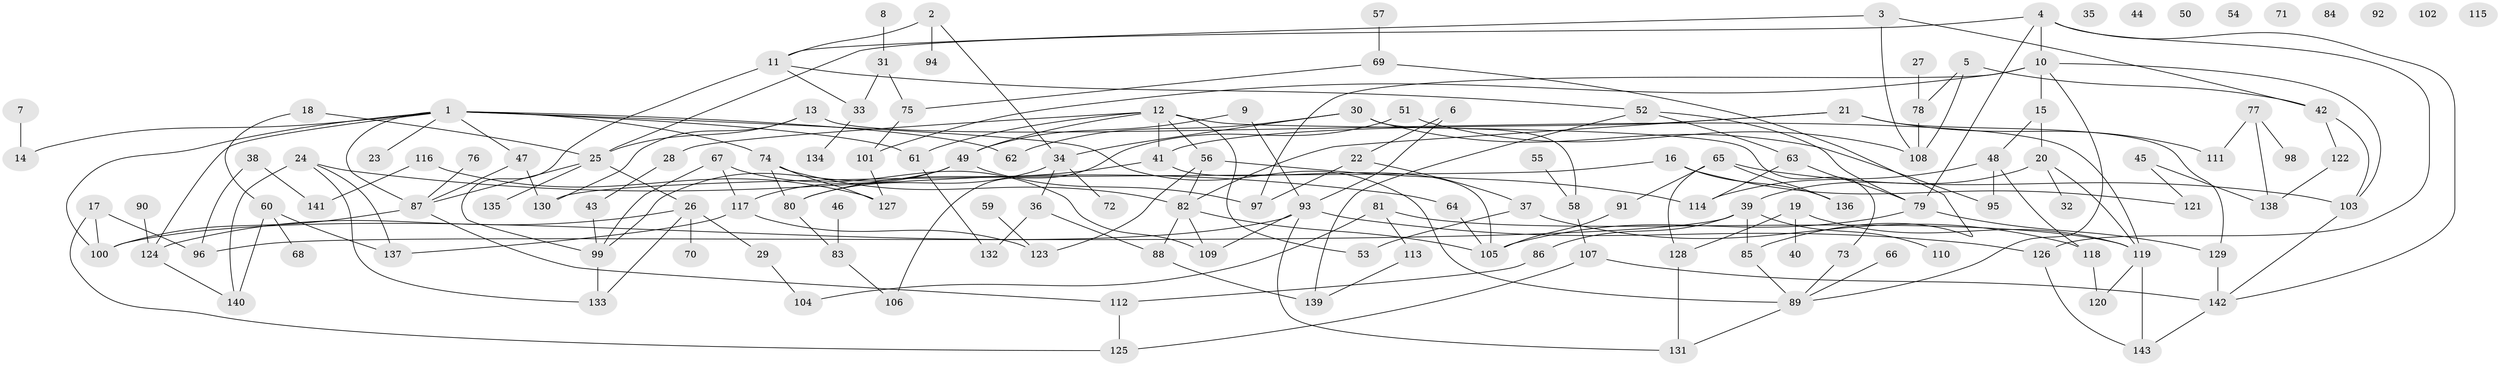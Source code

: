 // Generated by graph-tools (version 1.1) at 2025/25/03/09/25 03:25:14]
// undirected, 143 vertices, 201 edges
graph export_dot {
graph [start="1"]
  node [color=gray90,style=filled];
  1;
  2;
  3;
  4;
  5;
  6;
  7;
  8;
  9;
  10;
  11;
  12;
  13;
  14;
  15;
  16;
  17;
  18;
  19;
  20;
  21;
  22;
  23;
  24;
  25;
  26;
  27;
  28;
  29;
  30;
  31;
  32;
  33;
  34;
  35;
  36;
  37;
  38;
  39;
  40;
  41;
  42;
  43;
  44;
  45;
  46;
  47;
  48;
  49;
  50;
  51;
  52;
  53;
  54;
  55;
  56;
  57;
  58;
  59;
  60;
  61;
  62;
  63;
  64;
  65;
  66;
  67;
  68;
  69;
  70;
  71;
  72;
  73;
  74;
  75;
  76;
  77;
  78;
  79;
  80;
  81;
  82;
  83;
  84;
  85;
  86;
  87;
  88;
  89;
  90;
  91;
  92;
  93;
  94;
  95;
  96;
  97;
  98;
  99;
  100;
  101;
  102;
  103;
  104;
  105;
  106;
  107;
  108;
  109;
  110;
  111;
  112;
  113;
  114;
  115;
  116;
  117;
  118;
  119;
  120;
  121;
  122;
  123;
  124;
  125;
  126;
  127;
  128;
  129;
  130;
  131;
  132;
  133;
  134;
  135;
  136;
  137;
  138;
  139;
  140;
  141;
  142;
  143;
  1 -- 14;
  1 -- 23;
  1 -- 47;
  1 -- 61;
  1 -- 62;
  1 -- 74;
  1 -- 87;
  1 -- 89;
  1 -- 100;
  1 -- 124;
  2 -- 11;
  2 -- 34;
  2 -- 94;
  3 -- 11;
  3 -- 42;
  3 -- 108;
  4 -- 10;
  4 -- 25;
  4 -- 79;
  4 -- 126;
  4 -- 142;
  5 -- 42;
  5 -- 78;
  5 -- 108;
  6 -- 22;
  6 -- 93;
  7 -- 14;
  8 -- 31;
  9 -- 49;
  9 -- 93;
  10 -- 15;
  10 -- 89;
  10 -- 97;
  10 -- 101;
  10 -- 103;
  11 -- 33;
  11 -- 52;
  11 -- 99;
  12 -- 28;
  12 -- 41;
  12 -- 49;
  12 -- 53;
  12 -- 56;
  12 -- 61;
  12 -- 73;
  13 -- 25;
  13 -- 119;
  13 -- 130;
  15 -- 20;
  15 -- 48;
  16 -- 121;
  16 -- 130;
  16 -- 136;
  17 -- 96;
  17 -- 100;
  17 -- 125;
  18 -- 25;
  18 -- 60;
  19 -- 40;
  19 -- 119;
  19 -- 128;
  20 -- 32;
  20 -- 39;
  20 -- 119;
  21 -- 41;
  21 -- 82;
  21 -- 111;
  21 -- 129;
  22 -- 37;
  22 -- 97;
  24 -- 64;
  24 -- 133;
  24 -- 137;
  24 -- 140;
  25 -- 26;
  25 -- 87;
  25 -- 135;
  26 -- 29;
  26 -- 70;
  26 -- 124;
  26 -- 133;
  27 -- 78;
  28 -- 43;
  29 -- 104;
  30 -- 34;
  30 -- 58;
  30 -- 62;
  30 -- 95;
  31 -- 33;
  31 -- 75;
  33 -- 134;
  34 -- 36;
  34 -- 72;
  34 -- 80;
  36 -- 88;
  36 -- 132;
  37 -- 53;
  37 -- 118;
  38 -- 96;
  38 -- 141;
  39 -- 85;
  39 -- 86;
  39 -- 96;
  39 -- 110;
  41 -- 80;
  41 -- 105;
  42 -- 103;
  42 -- 122;
  43 -- 99;
  45 -- 121;
  45 -- 138;
  46 -- 83;
  47 -- 87;
  47 -- 130;
  48 -- 95;
  48 -- 114;
  48 -- 118;
  49 -- 97;
  49 -- 99;
  49 -- 117;
  51 -- 106;
  51 -- 108;
  52 -- 63;
  52 -- 79;
  52 -- 139;
  55 -- 58;
  56 -- 82;
  56 -- 114;
  56 -- 123;
  57 -- 69;
  58 -- 107;
  59 -- 123;
  60 -- 68;
  60 -- 137;
  60 -- 140;
  61 -- 132;
  63 -- 79;
  63 -- 114;
  64 -- 105;
  65 -- 91;
  65 -- 103;
  65 -- 128;
  65 -- 136;
  66 -- 89;
  67 -- 99;
  67 -- 109;
  67 -- 117;
  69 -- 75;
  69 -- 85;
  73 -- 89;
  74 -- 80;
  74 -- 82;
  74 -- 127;
  75 -- 101;
  76 -- 87;
  77 -- 98;
  77 -- 111;
  77 -- 138;
  78 -- 108;
  79 -- 105;
  79 -- 129;
  80 -- 83;
  81 -- 104;
  81 -- 113;
  81 -- 119;
  82 -- 88;
  82 -- 105;
  82 -- 109;
  83 -- 106;
  85 -- 89;
  86 -- 112;
  87 -- 100;
  87 -- 112;
  88 -- 139;
  89 -- 131;
  90 -- 124;
  91 -- 105;
  93 -- 100;
  93 -- 109;
  93 -- 126;
  93 -- 131;
  99 -- 133;
  101 -- 127;
  103 -- 142;
  107 -- 125;
  107 -- 142;
  112 -- 125;
  113 -- 139;
  116 -- 127;
  116 -- 141;
  117 -- 123;
  117 -- 137;
  118 -- 120;
  119 -- 120;
  119 -- 143;
  122 -- 138;
  124 -- 140;
  126 -- 143;
  128 -- 131;
  129 -- 142;
  142 -- 143;
}
